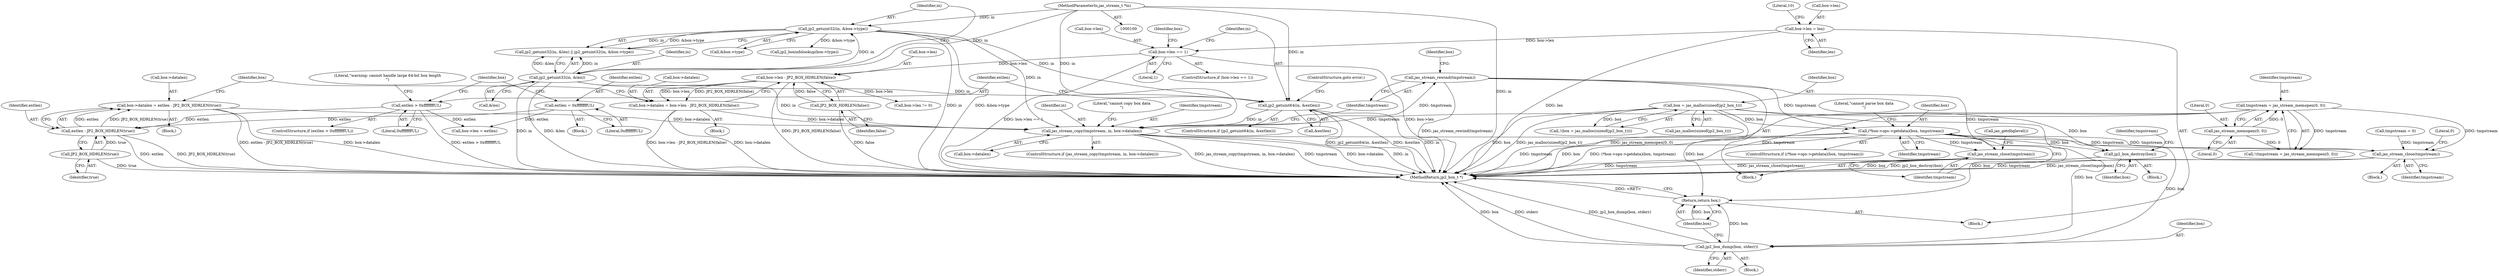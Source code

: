 digraph "0_jasper_e96fc4fdd525fa0ede28074a7e2b1caf94b58b0d_0@pointer" {
"1000297" [label="(Call,(*box->ops->getdata)(box, tmpstream))"];
"1000117" [label="(Call,box = jas_malloc(sizeof(jp2_box_t)))"];
"1000279" [label="(Call,jas_stream_rewind(tmpstream))"];
"1000269" [label="(Call,jas_stream_copy(tmpstream, in, box->datalen))"];
"1000261" [label="(Call,tmpstream = jas_stream_memopen(0, 0))"];
"1000263" [label="(Call,jas_stream_memopen(0, 0))"];
"1000189" [label="(Call,jp2_getuint64(in, &extlen))"];
"1000138" [label="(Call,jp2_getuint32(in, &box->type))"];
"1000134" [label="(Call,jp2_getuint32(in, &len))"];
"1000101" [label="(MethodParameterIn,jas_stream_t *in)"];
"1000220" [label="(Call,box->datalen = box->len - JP2_BOX_HDRLEN(false))"];
"1000224" [label="(Call,box->len - JP2_BOX_HDRLEN(false))"];
"1000182" [label="(Call,box->len == 1)"];
"1000157" [label="(Call,box->len = len)"];
"1000228" [label="(Call,JP2_BOX_HDRLEN(false))"];
"1000210" [label="(Call,box->datalen = extlen - JP2_BOX_HDRLEN(true))"];
"1000214" [label="(Call,extlen - JP2_BOX_HDRLEN(true))"];
"1000202" [label="(Call,extlen = 0xffffffffUL)"];
"1000196" [label="(Call,extlen > 0xffffffffUL)"];
"1000216" [label="(Call,JP2_BOX_HDRLEN(true))"];
"1000304" [label="(Call,jas_stream_close(tmpstream))"];
"1000311" [label="(Call,jp2_box_dump(box, stderr))"];
"1000314" [label="(Return,return box;)"];
"1000320" [label="(Call,jp2_box_destroy(box))"];
"1000325" [label="(Call,jas_stream_close(tmpstream))"];
"1000311" [label="(Call,jp2_box_dump(box, stderr))"];
"1000186" [label="(Literal,1)"];
"1000183" [label="(Call,box->len)"];
"1000265" [label="(Literal,0)"];
"1000258" [label="(Block,)"];
"1000234" [label="(Identifier,box)"];
"1000163" [label="(Literal,10)"];
"1000271" [label="(Identifier,in)"];
"1000181" [label="(ControlStructure,if (box->len == 1))"];
"1000116" [label="(Call,!(box = jas_malloc(sizeof(jp2_box_t))))"];
"1000134" [label="(Call,jp2_getuint32(in, &len))"];
"1000190" [label="(Identifier,in)"];
"1000194" [label="(ControlStructure,goto error;)"];
"1000263" [label="(Call,jas_stream_memopen(0, 0))"];
"1000225" [label="(Call,box->len)"];
"1000188" [label="(ControlStructure,if (jp2_getuint64(in, &extlen)))"];
"1000158" [label="(Call,box->len)"];
"1000112" [label="(Call,tmpstream = 0)"];
"1000215" [label="(Identifier,extlen)"];
"1000207" [label="(Identifier,box)"];
"1000205" [label="(Call,box->len = extlen)"];
"1000279" [label="(Call,jas_stream_rewind(tmpstream))"];
"1000260" [label="(Call,!(tmpstream = jas_stream_memopen(0, 0)))"];
"1000202" [label="(Call,extlen = 0xffffffffUL)"];
"1000133" [label="(Call,jp2_getuint32(in, &len) || jp2_getuint32(in, &box->type))"];
"1000201" [label="(Literal,\"warning: cannot handle large 64-bit box length\n\")"];
"1000139" [label="(Identifier,in)"];
"1000219" [label="(Block,)"];
"1000283" [label="(Identifier,box)"];
"1000277" [label="(Literal,\"cannot copy box data\n\")"];
"1000326" [label="(Identifier,tmpstream)"];
"1000119" [label="(Call,jas_malloc(sizeof(jp2_box_t)))"];
"1000189" [label="(Call,jp2_getuint64(in, &extlen))"];
"1000222" [label="(Identifier,box)"];
"1000315" [label="(Identifier,box)"];
"1000296" [label="(ControlStructure,if ((*box->ops->getdata)(box, tmpstream)))"];
"1000305" [label="(Identifier,tmpstream)"];
"1000269" [label="(Call,jas_stream_copy(tmpstream, in, box->datalen))"];
"1000261" [label="(Call,tmpstream = jas_stream_memopen(0, 0))"];
"1000297" [label="(Call,(*box->ops->getdata)(box, tmpstream))"];
"1000312" [label="(Identifier,box)"];
"1000138" [label="(Call,jp2_getuint32(in, &box->type))"];
"1000196" [label="(Call,extlen > 0xffffffffUL)"];
"1000229" [label="(Identifier,false)"];
"1000157" [label="(Call,box->len = len)"];
"1000211" [label="(Call,box->datalen)"];
"1000262" [label="(Identifier,tmpstream)"];
"1000210" [label="(Call,box->datalen = extlen - JP2_BOX_HDRLEN(true))"];
"1000182" [label="(Call,box->len == 1)"];
"1000187" [label="(Block,)"];
"1000270" [label="(Identifier,tmpstream)"];
"1000302" [label="(Literal,\"cannot parse box data\n\")"];
"1000140" [label="(Call,&box->type)"];
"1000232" [label="(Call,box->len != 0)"];
"1000161" [label="(Identifier,len)"];
"1000221" [label="(Call,box->datalen)"];
"1000319" [label="(Block,)"];
"1000199" [label="(Block,)"];
"1000204" [label="(Literal,0xffffffffUL)"];
"1000136" [label="(Call,&len)"];
"1000214" [label="(Call,extlen - JP2_BOX_HDRLEN(true))"];
"1000195" [label="(ControlStructure,if (extlen > 0xffffffffUL))"];
"1000314" [label="(Return,return box;)"];
"1000308" [label="(Call,jas_getdbglevel())"];
"1000324" [label="(Block,)"];
"1000298" [label="(Identifier,box)"];
"1000191" [label="(Call,&extlen)"];
"1000101" [label="(MethodParameterIn,jas_stream_t *in)"];
"1000323" [label="(Identifier,tmpstream)"];
"1000272" [label="(Call,box->datalen)"];
"1000280" [label="(Identifier,tmpstream)"];
"1000264" [label="(Literal,0)"];
"1000216" [label="(Call,JP2_BOX_HDRLEN(true))"];
"1000313" [label="(Identifier,stderr)"];
"1000118" [label="(Identifier,box)"];
"1000228" [label="(Call,JP2_BOX_HDRLEN(false))"];
"1000268" [label="(ControlStructure,if (jas_stream_copy(tmpstream, in, box->datalen)))"];
"1000203" [label="(Identifier,extlen)"];
"1000224" [label="(Call,box->len - JP2_BOX_HDRLEN(false))"];
"1000329" [label="(MethodReturn,jp2_box_t *)"];
"1000304" [label="(Call,jas_stream_close(tmpstream))"];
"1000320" [label="(Call,jp2_box_destroy(box))"];
"1000197" [label="(Identifier,extlen)"];
"1000299" [label="(Identifier,tmpstream)"];
"1000325" [label="(Call,jas_stream_close(tmpstream))"];
"1000321" [label="(Identifier,box)"];
"1000148" [label="(Call,jp2_boxinfolookup(box->type))"];
"1000198" [label="(Literal,0xffffffffUL)"];
"1000117" [label="(Call,box = jas_malloc(sizeof(jp2_box_t)))"];
"1000135" [label="(Identifier,in)"];
"1000220" [label="(Call,box->datalen = box->len - JP2_BOX_HDRLEN(false))"];
"1000328" [label="(Literal,0)"];
"1000310" [label="(Block,)"];
"1000102" [label="(Block,)"];
"1000217" [label="(Identifier,true)"];
"1000297" -> "1000296"  [label="AST: "];
"1000297" -> "1000299"  [label="CFG: "];
"1000298" -> "1000297"  [label="AST: "];
"1000299" -> "1000297"  [label="AST: "];
"1000302" -> "1000297"  [label="CFG: "];
"1000305" -> "1000297"  [label="CFG: "];
"1000297" -> "1000329"  [label="DDG: tmpstream"];
"1000297" -> "1000329"  [label="DDG: box"];
"1000297" -> "1000329"  [label="DDG: (*box->ops->getdata)(box, tmpstream)"];
"1000117" -> "1000297"  [label="DDG: box"];
"1000279" -> "1000297"  [label="DDG: tmpstream"];
"1000297" -> "1000304"  [label="DDG: tmpstream"];
"1000297" -> "1000311"  [label="DDG: box"];
"1000297" -> "1000314"  [label="DDG: box"];
"1000297" -> "1000320"  [label="DDG: box"];
"1000297" -> "1000325"  [label="DDG: tmpstream"];
"1000117" -> "1000116"  [label="AST: "];
"1000117" -> "1000119"  [label="CFG: "];
"1000118" -> "1000117"  [label="AST: "];
"1000119" -> "1000117"  [label="AST: "];
"1000116" -> "1000117"  [label="CFG: "];
"1000117" -> "1000329"  [label="DDG: box"];
"1000117" -> "1000329"  [label="DDG: jas_malloc(sizeof(jp2_box_t))"];
"1000117" -> "1000116"  [label="DDG: box"];
"1000117" -> "1000311"  [label="DDG: box"];
"1000117" -> "1000314"  [label="DDG: box"];
"1000117" -> "1000320"  [label="DDG: box"];
"1000279" -> "1000258"  [label="AST: "];
"1000279" -> "1000280"  [label="CFG: "];
"1000280" -> "1000279"  [label="AST: "];
"1000283" -> "1000279"  [label="CFG: "];
"1000279" -> "1000329"  [label="DDG: jas_stream_rewind(tmpstream)"];
"1000269" -> "1000279"  [label="DDG: tmpstream"];
"1000279" -> "1000304"  [label="DDG: tmpstream"];
"1000269" -> "1000268"  [label="AST: "];
"1000269" -> "1000272"  [label="CFG: "];
"1000270" -> "1000269"  [label="AST: "];
"1000271" -> "1000269"  [label="AST: "];
"1000272" -> "1000269"  [label="AST: "];
"1000277" -> "1000269"  [label="CFG: "];
"1000280" -> "1000269"  [label="CFG: "];
"1000269" -> "1000329"  [label="DDG: jas_stream_copy(tmpstream, in, box->datalen)"];
"1000269" -> "1000329"  [label="DDG: tmpstream"];
"1000269" -> "1000329"  [label="DDG: box->datalen"];
"1000269" -> "1000329"  [label="DDG: in"];
"1000261" -> "1000269"  [label="DDG: tmpstream"];
"1000189" -> "1000269"  [label="DDG: in"];
"1000138" -> "1000269"  [label="DDG: in"];
"1000134" -> "1000269"  [label="DDG: in"];
"1000101" -> "1000269"  [label="DDG: in"];
"1000220" -> "1000269"  [label="DDG: box->datalen"];
"1000210" -> "1000269"  [label="DDG: box->datalen"];
"1000269" -> "1000325"  [label="DDG: tmpstream"];
"1000261" -> "1000260"  [label="AST: "];
"1000261" -> "1000263"  [label="CFG: "];
"1000262" -> "1000261"  [label="AST: "];
"1000263" -> "1000261"  [label="AST: "];
"1000260" -> "1000261"  [label="CFG: "];
"1000261" -> "1000329"  [label="DDG: jas_stream_memopen(0, 0)"];
"1000261" -> "1000329"  [label="DDG: tmpstream"];
"1000261" -> "1000260"  [label="DDG: tmpstream"];
"1000263" -> "1000261"  [label="DDG: 0"];
"1000261" -> "1000325"  [label="DDG: tmpstream"];
"1000263" -> "1000265"  [label="CFG: "];
"1000264" -> "1000263"  [label="AST: "];
"1000265" -> "1000263"  [label="AST: "];
"1000263" -> "1000260"  [label="DDG: 0"];
"1000189" -> "1000188"  [label="AST: "];
"1000189" -> "1000191"  [label="CFG: "];
"1000190" -> "1000189"  [label="AST: "];
"1000191" -> "1000189"  [label="AST: "];
"1000194" -> "1000189"  [label="CFG: "];
"1000197" -> "1000189"  [label="CFG: "];
"1000189" -> "1000329"  [label="DDG: in"];
"1000189" -> "1000329"  [label="DDG: jp2_getuint64(in, &extlen)"];
"1000189" -> "1000329"  [label="DDG: &extlen"];
"1000138" -> "1000189"  [label="DDG: in"];
"1000134" -> "1000189"  [label="DDG: in"];
"1000101" -> "1000189"  [label="DDG: in"];
"1000138" -> "1000133"  [label="AST: "];
"1000138" -> "1000140"  [label="CFG: "];
"1000139" -> "1000138"  [label="AST: "];
"1000140" -> "1000138"  [label="AST: "];
"1000133" -> "1000138"  [label="CFG: "];
"1000138" -> "1000329"  [label="DDG: in"];
"1000138" -> "1000329"  [label="DDG: &box->type"];
"1000138" -> "1000133"  [label="DDG: in"];
"1000138" -> "1000133"  [label="DDG: &box->type"];
"1000134" -> "1000138"  [label="DDG: in"];
"1000101" -> "1000138"  [label="DDG: in"];
"1000138" -> "1000148"  [label="DDG: &box->type"];
"1000134" -> "1000133"  [label="AST: "];
"1000134" -> "1000136"  [label="CFG: "];
"1000135" -> "1000134"  [label="AST: "];
"1000136" -> "1000134"  [label="AST: "];
"1000139" -> "1000134"  [label="CFG: "];
"1000133" -> "1000134"  [label="CFG: "];
"1000134" -> "1000329"  [label="DDG: in"];
"1000134" -> "1000329"  [label="DDG: &len"];
"1000134" -> "1000133"  [label="DDG: in"];
"1000134" -> "1000133"  [label="DDG: &len"];
"1000101" -> "1000134"  [label="DDG: in"];
"1000101" -> "1000100"  [label="AST: "];
"1000101" -> "1000329"  [label="DDG: in"];
"1000220" -> "1000219"  [label="AST: "];
"1000220" -> "1000224"  [label="CFG: "];
"1000221" -> "1000220"  [label="AST: "];
"1000224" -> "1000220"  [label="AST: "];
"1000234" -> "1000220"  [label="CFG: "];
"1000220" -> "1000329"  [label="DDG: box->datalen"];
"1000220" -> "1000329"  [label="DDG: box->len - JP2_BOX_HDRLEN(false)"];
"1000224" -> "1000220"  [label="DDG: box->len"];
"1000224" -> "1000220"  [label="DDG: JP2_BOX_HDRLEN(false)"];
"1000224" -> "1000228"  [label="CFG: "];
"1000225" -> "1000224"  [label="AST: "];
"1000228" -> "1000224"  [label="AST: "];
"1000224" -> "1000329"  [label="DDG: JP2_BOX_HDRLEN(false)"];
"1000182" -> "1000224"  [label="DDG: box->len"];
"1000228" -> "1000224"  [label="DDG: false"];
"1000224" -> "1000232"  [label="DDG: box->len"];
"1000182" -> "1000181"  [label="AST: "];
"1000182" -> "1000186"  [label="CFG: "];
"1000183" -> "1000182"  [label="AST: "];
"1000186" -> "1000182"  [label="AST: "];
"1000190" -> "1000182"  [label="CFG: "];
"1000222" -> "1000182"  [label="CFG: "];
"1000182" -> "1000329"  [label="DDG: box->len == 1"];
"1000182" -> "1000329"  [label="DDG: box->len"];
"1000157" -> "1000182"  [label="DDG: box->len"];
"1000157" -> "1000102"  [label="AST: "];
"1000157" -> "1000161"  [label="CFG: "];
"1000158" -> "1000157"  [label="AST: "];
"1000161" -> "1000157"  [label="AST: "];
"1000163" -> "1000157"  [label="CFG: "];
"1000157" -> "1000329"  [label="DDG: len"];
"1000228" -> "1000229"  [label="CFG: "];
"1000229" -> "1000228"  [label="AST: "];
"1000228" -> "1000329"  [label="DDG: false"];
"1000210" -> "1000187"  [label="AST: "];
"1000210" -> "1000214"  [label="CFG: "];
"1000211" -> "1000210"  [label="AST: "];
"1000214" -> "1000210"  [label="AST: "];
"1000234" -> "1000210"  [label="CFG: "];
"1000210" -> "1000329"  [label="DDG: extlen - JP2_BOX_HDRLEN(true)"];
"1000210" -> "1000329"  [label="DDG: box->datalen"];
"1000214" -> "1000210"  [label="DDG: extlen"];
"1000214" -> "1000210"  [label="DDG: JP2_BOX_HDRLEN(true)"];
"1000214" -> "1000216"  [label="CFG: "];
"1000215" -> "1000214"  [label="AST: "];
"1000216" -> "1000214"  [label="AST: "];
"1000214" -> "1000329"  [label="DDG: JP2_BOX_HDRLEN(true)"];
"1000214" -> "1000329"  [label="DDG: extlen"];
"1000202" -> "1000214"  [label="DDG: extlen"];
"1000196" -> "1000214"  [label="DDG: extlen"];
"1000216" -> "1000214"  [label="DDG: true"];
"1000202" -> "1000199"  [label="AST: "];
"1000202" -> "1000204"  [label="CFG: "];
"1000203" -> "1000202"  [label="AST: "];
"1000204" -> "1000202"  [label="AST: "];
"1000207" -> "1000202"  [label="CFG: "];
"1000202" -> "1000205"  [label="DDG: extlen"];
"1000196" -> "1000195"  [label="AST: "];
"1000196" -> "1000198"  [label="CFG: "];
"1000197" -> "1000196"  [label="AST: "];
"1000198" -> "1000196"  [label="AST: "];
"1000201" -> "1000196"  [label="CFG: "];
"1000207" -> "1000196"  [label="CFG: "];
"1000196" -> "1000329"  [label="DDG: extlen > 0xffffffffUL"];
"1000196" -> "1000205"  [label="DDG: extlen"];
"1000216" -> "1000217"  [label="CFG: "];
"1000217" -> "1000216"  [label="AST: "];
"1000216" -> "1000329"  [label="DDG: true"];
"1000304" -> "1000258"  [label="AST: "];
"1000304" -> "1000305"  [label="CFG: "];
"1000305" -> "1000304"  [label="AST: "];
"1000308" -> "1000304"  [label="CFG: "];
"1000304" -> "1000329"  [label="DDG: jas_stream_close(tmpstream)"];
"1000304" -> "1000329"  [label="DDG: tmpstream"];
"1000311" -> "1000310"  [label="AST: "];
"1000311" -> "1000313"  [label="CFG: "];
"1000312" -> "1000311"  [label="AST: "];
"1000313" -> "1000311"  [label="AST: "];
"1000315" -> "1000311"  [label="CFG: "];
"1000311" -> "1000329"  [label="DDG: box"];
"1000311" -> "1000329"  [label="DDG: stderr"];
"1000311" -> "1000329"  [label="DDG: jp2_box_dump(box, stderr)"];
"1000311" -> "1000314"  [label="DDG: box"];
"1000314" -> "1000102"  [label="AST: "];
"1000314" -> "1000315"  [label="CFG: "];
"1000315" -> "1000314"  [label="AST: "];
"1000329" -> "1000314"  [label="CFG: "];
"1000314" -> "1000329"  [label="DDG: <RET>"];
"1000315" -> "1000314"  [label="DDG: box"];
"1000320" -> "1000319"  [label="AST: "];
"1000320" -> "1000321"  [label="CFG: "];
"1000321" -> "1000320"  [label="AST: "];
"1000323" -> "1000320"  [label="CFG: "];
"1000320" -> "1000329"  [label="DDG: box"];
"1000320" -> "1000329"  [label="DDG: jp2_box_destroy(box)"];
"1000325" -> "1000324"  [label="AST: "];
"1000325" -> "1000326"  [label="CFG: "];
"1000326" -> "1000325"  [label="AST: "];
"1000328" -> "1000325"  [label="CFG: "];
"1000325" -> "1000329"  [label="DDG: tmpstream"];
"1000325" -> "1000329"  [label="DDG: jas_stream_close(tmpstream)"];
"1000112" -> "1000325"  [label="DDG: tmpstream"];
}
